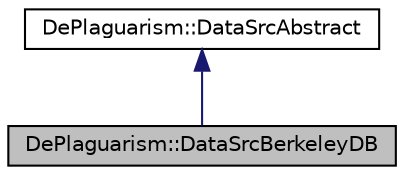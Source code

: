 digraph "DePlaguarism::DataSrcBerkeleyDB"
{
  edge [fontname="Helvetica",fontsize="10",labelfontname="Helvetica",labelfontsize="10"];
  node [fontname="Helvetica",fontsize="10",shape=record];
  Node1 [label="DePlaguarism::DataSrcBerkeleyDB",height=0.2,width=0.4,color="black", fillcolor="grey75", style="filled" fontcolor="black"];
  Node2 -> Node1 [dir="back",color="midnightblue",fontsize="10",style="solid",fontname="Helvetica"];
  Node2 [label="DePlaguarism::DataSrcAbstract",height=0.2,width=0.4,color="black", fillcolor="white", style="filled",URL="$class_de_plaguarism_1_1_data_src_abstract.html",tooltip="Parent class for data wrappers. "];
}
